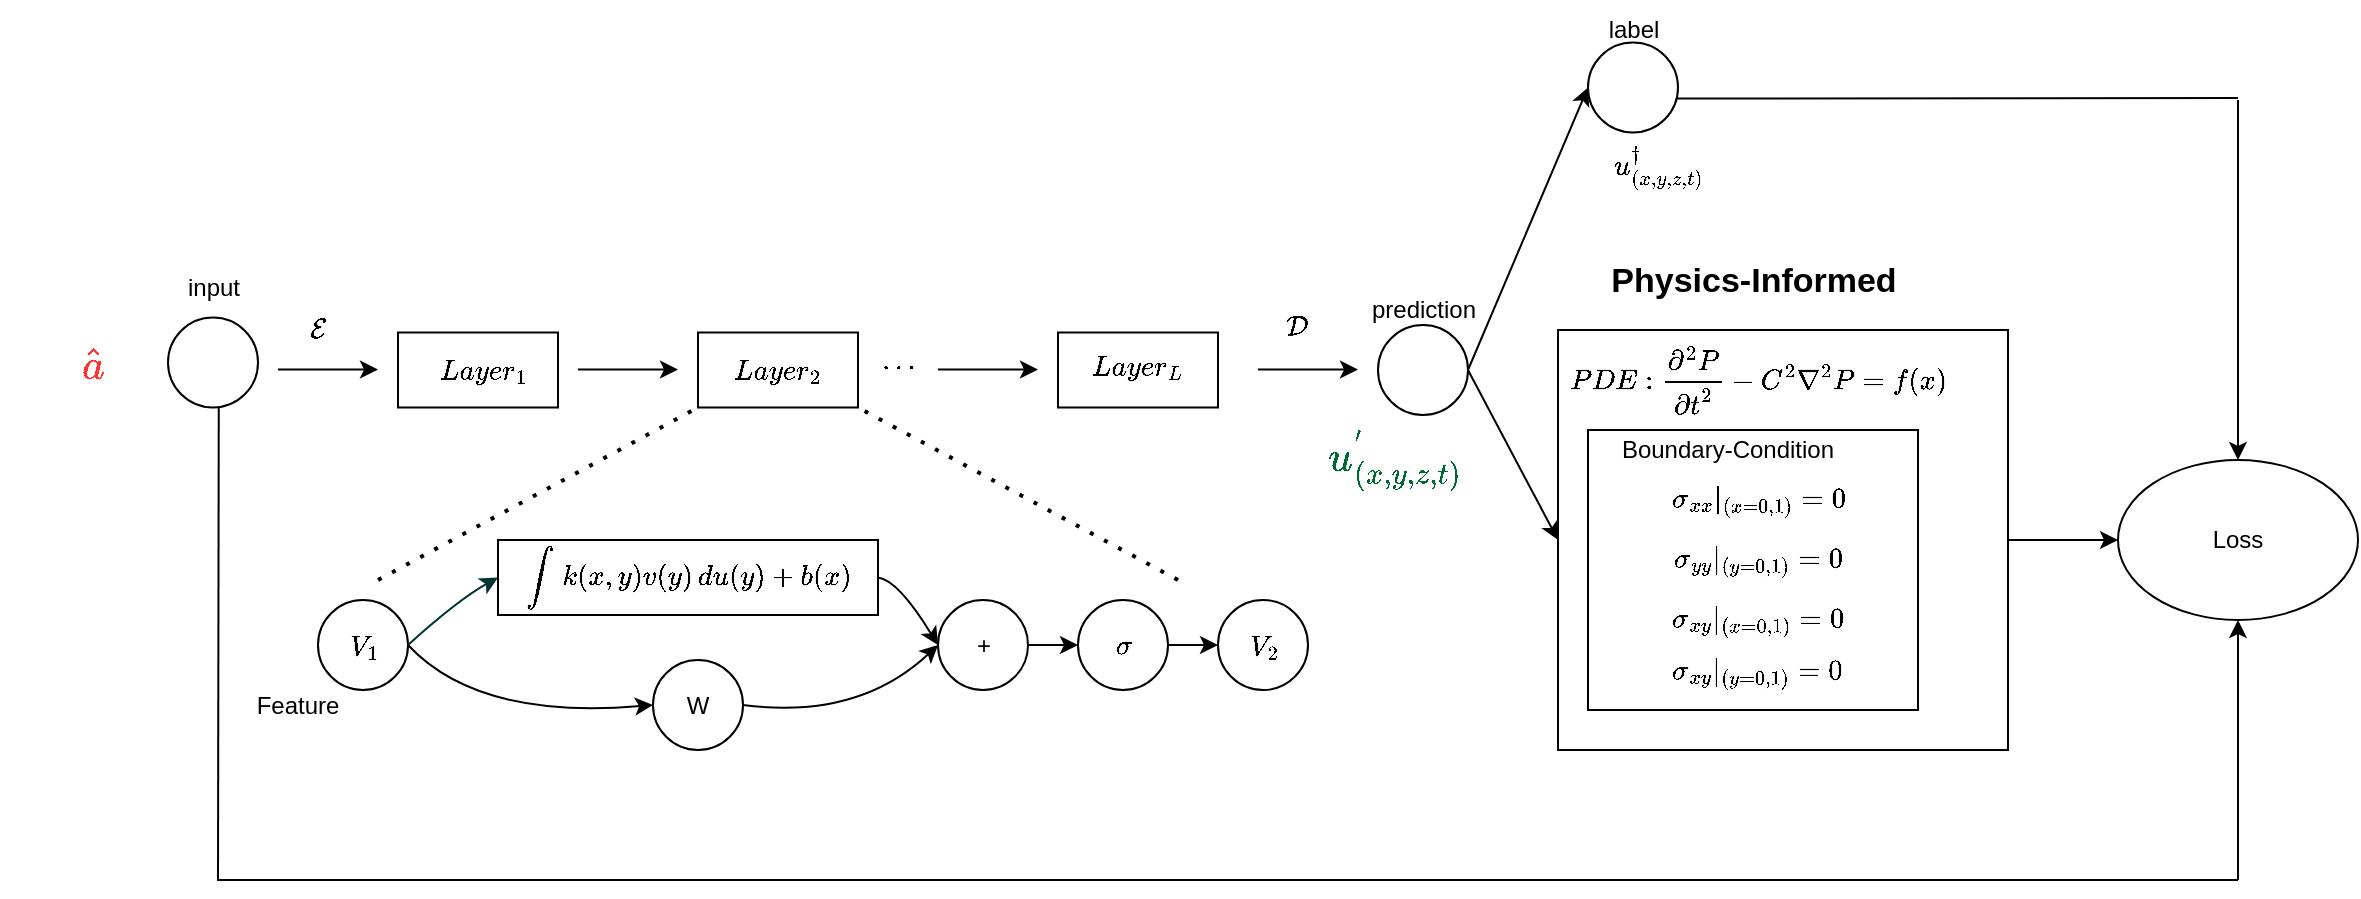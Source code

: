 <mxfile version="20.6.0" type="github">
  <diagram id="vNaFavaUtkI6E_ZRZSPJ" name="第 1 页">
    <mxGraphModel dx="-561" dy="576" grid="1" gridSize="10" guides="1" tooltips="1" connect="1" arrows="1" fold="1" page="1" pageScale="1" pageWidth="827" pageHeight="1169" math="1" shadow="0">
      <root>
        <mxCell id="0" />
        <mxCell id="1" parent="0" />
        <mxCell id="5DeH8LEnFmFn5Sq5zkg7-81" value="" style="endArrow=classic;html=1;rounded=0;" edge="1" parent="1">
          <mxGeometry width="50" height="50" relative="1" as="geometry">
            <mxPoint x="2320" y="1094.8" as="sourcePoint" />
            <mxPoint x="2370" y="1094.8" as="targetPoint" />
          </mxGeometry>
        </mxCell>
        <mxCell id="5DeH8LEnFmFn5Sq5zkg7-82" value="$$\mathcal{E}$$" style="text;html=1;strokeColor=none;fillColor=none;align=center;verticalAlign=middle;whiteSpace=wrap;rounded=0;" vertex="1" parent="1">
          <mxGeometry x="2310" y="1060" width="60" height="30" as="geometry" />
        </mxCell>
        <mxCell id="5DeH8LEnFmFn5Sq5zkg7-83" value="" style="endArrow=classic;html=1;rounded=0;" edge="1" parent="1">
          <mxGeometry width="50" height="50" relative="1" as="geometry">
            <mxPoint x="2810" y="1094.8" as="sourcePoint" />
            <mxPoint x="2860" y="1094.8" as="targetPoint" />
          </mxGeometry>
        </mxCell>
        <mxCell id="5DeH8LEnFmFn5Sq5zkg7-84" value="$$\mathcal{D}$$" style="text;html=1;strokeColor=none;fillColor=none;align=center;verticalAlign=middle;whiteSpace=wrap;rounded=0;" vertex="1" parent="1">
          <mxGeometry x="2800" y="1060" width="60" height="25" as="geometry" />
        </mxCell>
        <mxCell id="5DeH8LEnFmFn5Sq5zkg7-85" value="" style="rounded=0;whiteSpace=wrap;html=1;" vertex="1" parent="1">
          <mxGeometry x="2380" y="1076.25" width="80" height="37.5" as="geometry" />
        </mxCell>
        <mxCell id="5DeH8LEnFmFn5Sq5zkg7-86" value="&lt;font color=&quot;#006633&quot; size=&quot;1&quot;&gt;&lt;b style=&quot;font-size: 18px;&quot;&gt;$$ \mathcal{u}_{(x,y,z,t)}^{&#39;} $$&lt;/b&gt;&lt;/font&gt;" style="text;html=1;strokeColor=none;fillColor=none;align=center;verticalAlign=middle;whiteSpace=wrap;rounded=0;" vertex="1" parent="1">
          <mxGeometry x="2835" y="1125" width="87.5" height="30" as="geometry" />
        </mxCell>
        <mxCell id="5DeH8LEnFmFn5Sq5zkg7-87" value="" style="rounded=0;whiteSpace=wrap;html=1;" vertex="1" parent="1">
          <mxGeometry x="2530" y="1076.25" width="80" height="37.5" as="geometry" />
        </mxCell>
        <mxCell id="5DeH8LEnFmFn5Sq5zkg7-88" value="" style="endArrow=classic;html=1;rounded=0;" edge="1" parent="1">
          <mxGeometry width="50" height="50" relative="1" as="geometry">
            <mxPoint x="2470" y="1094.76" as="sourcePoint" />
            <mxPoint x="2520" y="1094.76" as="targetPoint" />
          </mxGeometry>
        </mxCell>
        <mxCell id="5DeH8LEnFmFn5Sq5zkg7-89" value="" style="rounded=0;whiteSpace=wrap;html=1;" vertex="1" parent="1">
          <mxGeometry x="2710" y="1076.25" width="80" height="37.5" as="geometry" />
        </mxCell>
        <mxCell id="5DeH8LEnFmFn5Sq5zkg7-90" value="" style="endArrow=classic;html=1;rounded=0;" edge="1" parent="1">
          <mxGeometry width="50" height="50" relative="1" as="geometry">
            <mxPoint x="2650" y="1094.76" as="sourcePoint" />
            <mxPoint x="2700" y="1094.76" as="targetPoint" />
          </mxGeometry>
        </mxCell>
        <mxCell id="5DeH8LEnFmFn5Sq5zkg7-91" value="$$\cdots$$" style="text;html=1;strokeColor=none;fillColor=none;align=center;verticalAlign=middle;whiteSpace=wrap;rounded=0;" vertex="1" parent="1">
          <mxGeometry x="2600" y="1080" width="60" height="25" as="geometry" />
        </mxCell>
        <mxCell id="5DeH8LEnFmFn5Sq5zkg7-92" value="" style="endArrow=none;dashed=1;html=1;dashPattern=1 3;strokeWidth=2;rounded=0;" edge="1" parent="1">
          <mxGeometry width="50" height="50" relative="1" as="geometry">
            <mxPoint x="2370" y="1200" as="sourcePoint" />
            <mxPoint x="2530" y="1113.75" as="targetPoint" />
          </mxGeometry>
        </mxCell>
        <mxCell id="5DeH8LEnFmFn5Sq5zkg7-93" value="" style="endArrow=none;dashed=1;html=1;dashPattern=1 3;strokeWidth=2;rounded=0;" edge="1" parent="1">
          <mxGeometry width="50" height="50" relative="1" as="geometry">
            <mxPoint x="2770" y="1200" as="sourcePoint" />
            <mxPoint x="2610" y="1113.75" as="targetPoint" />
          </mxGeometry>
        </mxCell>
        <mxCell id="5DeH8LEnFmFn5Sq5zkg7-94" value="" style="ellipse;whiteSpace=wrap;html=1;aspect=fixed;fillColor=none;" vertex="1" parent="1">
          <mxGeometry x="2870" y="1072.5" width="45" height="45" as="geometry" />
        </mxCell>
        <mxCell id="5DeH8LEnFmFn5Sq5zkg7-95" value="" style="ellipse;whiteSpace=wrap;html=1;aspect=fixed;" vertex="1" parent="1">
          <mxGeometry x="2265" y="1068.75" width="45" height="45" as="geometry" />
        </mxCell>
        <mxCell id="5DeH8LEnFmFn5Sq5zkg7-96" value="$$V_{1}$$" style="text;html=1;strokeColor=none;fillColor=none;align=center;verticalAlign=middle;whiteSpace=wrap;rounded=0;" vertex="1" parent="1">
          <mxGeometry x="2332.5" y="1217.5" width="60" height="30" as="geometry" />
        </mxCell>
        <mxCell id="5DeH8LEnFmFn5Sq5zkg7-97" value="" style="ellipse;whiteSpace=wrap;html=1;aspect=fixed;fillColor=none;" vertex="1" parent="1">
          <mxGeometry x="2340" y="1210" width="45" height="45" as="geometry" />
        </mxCell>
        <mxCell id="5DeH8LEnFmFn5Sq5zkg7-98" value="Feature" style="text;html=1;strokeColor=none;fillColor=none;align=center;verticalAlign=middle;whiteSpace=wrap;rounded=0;" vertex="1" parent="1">
          <mxGeometry x="2300" y="1247.5" width="60" height="30" as="geometry" />
        </mxCell>
        <mxCell id="5DeH8LEnFmFn5Sq5zkg7-99" value="" style="rounded=0;whiteSpace=wrap;html=1;" vertex="1" parent="1">
          <mxGeometry x="2430" y="1180" width="190" height="37.5" as="geometry" />
        </mxCell>
        <mxCell id="5DeH8LEnFmFn5Sq5zkg7-100" value="" style="ellipse;whiteSpace=wrap;html=1;aspect=fixed;" vertex="1" parent="1">
          <mxGeometry x="2507.5" y="1240" width="45" height="45" as="geometry" />
        </mxCell>
        <mxCell id="5DeH8LEnFmFn5Sq5zkg7-101" value="" style="ellipse;whiteSpace=wrap;html=1;aspect=fixed;" vertex="1" parent="1">
          <mxGeometry x="2650" y="1210" width="45" height="45" as="geometry" />
        </mxCell>
        <mxCell id="5DeH8LEnFmFn5Sq5zkg7-102" value="W" style="text;html=1;strokeColor=none;fillColor=none;align=center;verticalAlign=middle;whiteSpace=wrap;rounded=0;" vertex="1" parent="1">
          <mxGeometry x="2500" y="1247.5" width="60" height="30" as="geometry" />
        </mxCell>
        <mxCell id="5DeH8LEnFmFn5Sq5zkg7-103" value="" style="ellipse;whiteSpace=wrap;html=1;aspect=fixed;" vertex="1" parent="1">
          <mxGeometry x="2720" y="1210" width="45" height="45" as="geometry" />
        </mxCell>
        <mxCell id="5DeH8LEnFmFn5Sq5zkg7-104" value="" style="ellipse;whiteSpace=wrap;html=1;aspect=fixed;" vertex="1" parent="1">
          <mxGeometry x="2790" y="1210" width="45" height="45" as="geometry" />
        </mxCell>
        <mxCell id="5DeH8LEnFmFn5Sq5zkg7-105" value="$$Layer_{1}$$" style="text;html=1;strokeColor=none;fillColor=none;align=center;verticalAlign=middle;whiteSpace=wrap;rounded=0;" vertex="1" parent="1">
          <mxGeometry x="2392.5" y="1080" width="60" height="30" as="geometry" />
        </mxCell>
        <mxCell id="5DeH8LEnFmFn5Sq5zkg7-106" value="$$Layer_{2}$$" style="text;html=1;strokeColor=none;fillColor=none;align=center;verticalAlign=middle;whiteSpace=wrap;rounded=0;" vertex="1" parent="1">
          <mxGeometry x="2540" y="1080" width="60" height="30" as="geometry" />
        </mxCell>
        <mxCell id="5DeH8LEnFmFn5Sq5zkg7-107" value="$$Layer_{L}$$" style="text;html=1;strokeColor=none;fillColor=none;align=center;verticalAlign=middle;whiteSpace=wrap;rounded=0;" vertex="1" parent="1">
          <mxGeometry x="2720" y="1077.5" width="60" height="30" as="geometry" />
        </mxCell>
        <mxCell id="5DeH8LEnFmFn5Sq5zkg7-108" value="+" style="text;html=1;strokeColor=none;fillColor=none;align=center;verticalAlign=middle;whiteSpace=wrap;rounded=0;" vertex="1" parent="1">
          <mxGeometry x="2642.5" y="1217.5" width="60" height="30" as="geometry" />
        </mxCell>
        <mxCell id="5DeH8LEnFmFn5Sq5zkg7-109" value="$$\sigma$$" style="text;html=1;strokeColor=none;fillColor=none;align=center;verticalAlign=middle;whiteSpace=wrap;rounded=0;" vertex="1" parent="1">
          <mxGeometry x="2712.5" y="1217.5" width="60" height="30" as="geometry" />
        </mxCell>
        <mxCell id="5DeH8LEnFmFn5Sq5zkg7-110" value="$$V_{2}$$" style="text;html=1;strokeColor=none;fillColor=none;align=center;verticalAlign=middle;whiteSpace=wrap;rounded=0;" vertex="1" parent="1">
          <mxGeometry x="2782.5" y="1217.5" width="60" height="30" as="geometry" />
        </mxCell>
        <mxCell id="5DeH8LEnFmFn5Sq5zkg7-111" value="" style="curved=1;endArrow=classic;html=1;rounded=0;exitX=1;exitY=0.5;exitDx=0;exitDy=0;entryX=0;entryY=0.5;entryDx=0;entryDy=0;strokeColor=#003333;" edge="1" parent="1" source="5DeH8LEnFmFn5Sq5zkg7-97" target="5DeH8LEnFmFn5Sq5zkg7-99">
          <mxGeometry width="50" height="50" relative="1" as="geometry">
            <mxPoint x="2400" y="1217.5" as="sourcePoint" />
            <mxPoint x="2435" y="1167.5" as="targetPoint" />
            <Array as="points">
              <mxPoint x="2410" y="1210" />
            </Array>
          </mxGeometry>
        </mxCell>
        <mxCell id="5DeH8LEnFmFn5Sq5zkg7-112" value="" style="curved=1;endArrow=classic;html=1;rounded=0;exitX=1;exitY=0.5;exitDx=0;exitDy=0;entryX=0;entryY=0.5;entryDx=0;entryDy=0;strokeColor=#000000;" edge="1" parent="1" source="5DeH8LEnFmFn5Sq5zkg7-97" target="5DeH8LEnFmFn5Sq5zkg7-100">
          <mxGeometry width="50" height="50" relative="1" as="geometry">
            <mxPoint x="2395" y="1242.5" as="sourcePoint" />
            <mxPoint x="2480" y="1270" as="targetPoint" />
            <Array as="points">
              <mxPoint x="2420" y="1270" />
            </Array>
          </mxGeometry>
        </mxCell>
        <mxCell id="5DeH8LEnFmFn5Sq5zkg7-113" value="" style="curved=1;endArrow=classic;html=1;rounded=0;exitX=1;exitY=0.5;exitDx=0;exitDy=0;entryX=0;entryY=0.5;entryDx=0;entryDy=0;strokeColor=#000000;" edge="1" parent="1" source="5DeH8LEnFmFn5Sq5zkg7-100" target="5DeH8LEnFmFn5Sq5zkg7-101">
          <mxGeometry width="50" height="50" relative="1" as="geometry">
            <mxPoint x="2560" y="1260" as="sourcePoint" />
            <mxPoint x="2650" y="1270" as="targetPoint" />
            <Array as="points">
              <mxPoint x="2610" y="1270" />
            </Array>
          </mxGeometry>
        </mxCell>
        <mxCell id="5DeH8LEnFmFn5Sq5zkg7-114" value="" style="curved=1;endArrow=classic;html=1;rounded=0;exitX=1;exitY=0.5;exitDx=0;exitDy=0;entryX=0;entryY=0.5;entryDx=0;entryDy=0;strokeColor=#000000;" edge="1" parent="1" source="5DeH8LEnFmFn5Sq5zkg7-99" target="5DeH8LEnFmFn5Sq5zkg7-101">
          <mxGeometry width="50" height="50" relative="1" as="geometry">
            <mxPoint x="2630" y="1190" as="sourcePoint" />
            <mxPoint x="2727.5" y="1160" as="targetPoint" />
            <Array as="points">
              <mxPoint x="2630" y="1200" />
            </Array>
          </mxGeometry>
        </mxCell>
        <mxCell id="5DeH8LEnFmFn5Sq5zkg7-115" value="" style="endArrow=classic;html=1;rounded=0;exitX=1;exitY=0.5;exitDx=0;exitDy=0;entryX=0;entryY=0.5;entryDx=0;entryDy=0;" edge="1" parent="1" source="5DeH8LEnFmFn5Sq5zkg7-101" target="5DeH8LEnFmFn5Sq5zkg7-103">
          <mxGeometry width="50" height="50" relative="1" as="geometry">
            <mxPoint x="2660" y="1270" as="sourcePoint" />
            <mxPoint x="2700" y="1270" as="targetPoint" />
          </mxGeometry>
        </mxCell>
        <mxCell id="5DeH8LEnFmFn5Sq5zkg7-116" value="" style="endArrow=classic;html=1;rounded=0;exitX=1;exitY=0.5;exitDx=0;exitDy=0;entryX=0;entryY=0.5;entryDx=0;entryDy=0;" edge="1" parent="1" source="5DeH8LEnFmFn5Sq5zkg7-103" target="5DeH8LEnFmFn5Sq5zkg7-104">
          <mxGeometry width="50" height="50" relative="1" as="geometry">
            <mxPoint x="2705.0" y="1242.5" as="sourcePoint" />
            <mxPoint x="2730.0" y="1242.5" as="targetPoint" />
          </mxGeometry>
        </mxCell>
        <mxCell id="5DeH8LEnFmFn5Sq5zkg7-117" value="$$\int_{}^{} k(x,y)v(y)\,du(y)&amp;nbsp; +b(x)$$" style="text;html=1;strokeColor=none;fillColor=none;align=center;verticalAlign=middle;whiteSpace=wrap;rounded=0;" vertex="1" parent="1">
          <mxGeometry x="2438.75" y="1183.75" width="172.5" height="30" as="geometry" />
        </mxCell>
        <mxCell id="5DeH8LEnFmFn5Sq5zkg7-118" value="" style="endArrow=classic;html=1;rounded=0;exitX=1;exitY=0.5;exitDx=0;exitDy=0;entryX=0;entryY=0.5;entryDx=0;entryDy=0;" edge="1" parent="1" source="5DeH8LEnFmFn5Sq5zkg7-94" target="5DeH8LEnFmFn5Sq5zkg7-136">
          <mxGeometry width="50" height="50" relative="1" as="geometry">
            <mxPoint x="2970" y="1100" as="sourcePoint" />
            <mxPoint x="3020" y="1100" as="targetPoint" />
          </mxGeometry>
        </mxCell>
        <mxCell id="5DeH8LEnFmFn5Sq5zkg7-119" value="prediction" style="text;html=1;strokeColor=none;fillColor=none;align=center;verticalAlign=middle;whiteSpace=wrap;rounded=0;" vertex="1" parent="1">
          <mxGeometry x="2862.5" y="1050" width="60" height="30" as="geometry" />
        </mxCell>
        <mxCell id="5DeH8LEnFmFn5Sq5zkg7-120" value="input" style="text;html=1;strokeColor=none;fillColor=none;align=center;verticalAlign=middle;whiteSpace=wrap;rounded=0;" vertex="1" parent="1">
          <mxGeometry x="2257.5" y="1038.75" width="60" height="30" as="geometry" />
        </mxCell>
        <mxCell id="5DeH8LEnFmFn5Sq5zkg7-121" value="" style="ellipse;whiteSpace=wrap;html=1;fillColor=none;" vertex="1" parent="1">
          <mxGeometry x="3240" y="1140" width="120" height="80" as="geometry" />
        </mxCell>
        <mxCell id="5DeH8LEnFmFn5Sq5zkg7-122" value="Loss" style="text;html=1;strokeColor=none;fillColor=none;align=center;verticalAlign=middle;whiteSpace=wrap;rounded=0;" vertex="1" parent="1">
          <mxGeometry x="3270" y="1165" width="60" height="30" as="geometry" />
        </mxCell>
        <mxCell id="5DeH8LEnFmFn5Sq5zkg7-123" value="" style="endArrow=classic;html=1;rounded=0;exitX=1;exitY=0.5;exitDx=0;exitDy=0;entryX=0;entryY=0.5;entryDx=0;entryDy=0;" edge="1" parent="1" source="5DeH8LEnFmFn5Sq5zkg7-94" target="5DeH8LEnFmFn5Sq5zkg7-125">
          <mxGeometry width="50" height="50" relative="1" as="geometry">
            <mxPoint x="2950.0" y="1185" as="sourcePoint" />
            <mxPoint x="2970" y="1130" as="targetPoint" />
          </mxGeometry>
        </mxCell>
        <mxCell id="5DeH8LEnFmFn5Sq5zkg7-124" value="&lt;font style=&quot;font-size: 17px;&quot;&gt;&lt;b&gt;Physics-Informed&lt;/b&gt;&lt;/font&gt;" style="text;html=1;strokeColor=none;fillColor=none;align=center;verticalAlign=middle;whiteSpace=wrap;rounded=0;" vertex="1" parent="1">
          <mxGeometry x="2967.5" y="1026.25" width="180" height="50" as="geometry" />
        </mxCell>
        <mxCell id="5DeH8LEnFmFn5Sq5zkg7-125" value="" style="rounded=0;whiteSpace=wrap;html=1;fillColor=none;" vertex="1" parent="1">
          <mxGeometry x="2960" y="1075" width="225" height="210" as="geometry" />
        </mxCell>
        <mxCell id="5DeH8LEnFmFn5Sq5zkg7-126" value="$$PDE:\frac{{\partial&amp;nbsp;&lt;br&gt;}^2 P&amp;nbsp; }{{\partial t}^{2}} - C^2 {\nabla}^{2} P =f(x)$$" style="text;html=1;strokeColor=none;fillColor=none;align=center;verticalAlign=middle;whiteSpace=wrap;rounded=0;" vertex="1" parent="1">
          <mxGeometry x="2990" y="1085" width="140" height="30" as="geometry" />
        </mxCell>
        <mxCell id="5DeH8LEnFmFn5Sq5zkg7-127" value="$$\sigma_{xx}|_{(x=0,1)} =0$$" style="text;html=1;strokeColor=none;fillColor=none;align=center;verticalAlign=middle;whiteSpace=wrap;rounded=0;" vertex="1" parent="1">
          <mxGeometry x="2990" y="1145" width="140" height="30" as="geometry" />
        </mxCell>
        <mxCell id="5DeH8LEnFmFn5Sq5zkg7-128" value="$$\sigma_{xy}|_{(x=0,1)} =0$$" style="text;html=1;strokeColor=none;fillColor=none;align=center;verticalAlign=middle;whiteSpace=wrap;rounded=0;" vertex="1" parent="1">
          <mxGeometry x="2990" y="1205" width="140" height="30" as="geometry" />
        </mxCell>
        <mxCell id="5DeH8LEnFmFn5Sq5zkg7-129" value="$$\sigma_{yy}|_{(y=0,1)} =0$$" style="text;html=1;strokeColor=none;fillColor=none;align=center;verticalAlign=middle;whiteSpace=wrap;rounded=0;" vertex="1" parent="1">
          <mxGeometry x="2990" y="1175" width="140" height="30" as="geometry" />
        </mxCell>
        <mxCell id="5DeH8LEnFmFn5Sq5zkg7-130" value="$$\sigma_{xy}|_{(y=0,1)} =0$$" style="text;html=1;strokeColor=none;fillColor=none;align=center;verticalAlign=middle;whiteSpace=wrap;rounded=0;" vertex="1" parent="1">
          <mxGeometry x="2990" y="1231.25" width="140" height="30" as="geometry" />
        </mxCell>
        <mxCell id="5DeH8LEnFmFn5Sq5zkg7-131" value="" style="rounded=0;whiteSpace=wrap;html=1;fillColor=none;" vertex="1" parent="1">
          <mxGeometry x="2975" y="1125" width="165" height="140" as="geometry" />
        </mxCell>
        <mxCell id="5DeH8LEnFmFn5Sq5zkg7-132" value="Boundary-Condition" style="text;html=1;strokeColor=none;fillColor=none;align=center;verticalAlign=middle;whiteSpace=wrap;rounded=0;" vertex="1" parent="1">
          <mxGeometry x="2975" y="1125" width="140" height="20" as="geometry" />
        </mxCell>
        <mxCell id="5DeH8LEnFmFn5Sq5zkg7-133" value="" style="endArrow=classic;html=1;rounded=0;fontSize=17;exitX=1;exitY=0.5;exitDx=0;exitDy=0;entryX=0;entryY=0.5;entryDx=0;entryDy=0;" edge="1" parent="1" source="5DeH8LEnFmFn5Sq5zkg7-125" target="5DeH8LEnFmFn5Sq5zkg7-121">
          <mxGeometry width="50" height="50" relative="1" as="geometry">
            <mxPoint x="3260" y="1146.25" as="sourcePoint" />
            <mxPoint x="3380" y="1179.5" as="targetPoint" />
          </mxGeometry>
        </mxCell>
        <mxCell id="5DeH8LEnFmFn5Sq5zkg7-134" value="" style="endArrow=none;html=1;rounded=0;fontSize=17;endFill=0;" edge="1" parent="1">
          <mxGeometry width="50" height="50" relative="1" as="geometry">
            <mxPoint x="3010" y="959.29" as="sourcePoint" />
            <mxPoint x="3300" y="959" as="targetPoint" />
          </mxGeometry>
        </mxCell>
        <mxCell id="5DeH8LEnFmFn5Sq5zkg7-135" value="" style="endArrow=classic;html=1;rounded=0;fontSize=17;entryX=0.5;entryY=0;entryDx=0;entryDy=0;" edge="1" parent="1" target="5DeH8LEnFmFn5Sq5zkg7-121">
          <mxGeometry width="50" height="50" relative="1" as="geometry">
            <mxPoint x="3300" y="960" as="sourcePoint" />
            <mxPoint x="3299.47" y="1112.5" as="targetPoint" />
          </mxGeometry>
        </mxCell>
        <mxCell id="5DeH8LEnFmFn5Sq5zkg7-136" value="" style="ellipse;whiteSpace=wrap;html=1;aspect=fixed;" vertex="1" parent="1">
          <mxGeometry x="2975" y="931.25" width="45" height="45" as="geometry" />
        </mxCell>
        <mxCell id="5DeH8LEnFmFn5Sq5zkg7-137" value="label" style="text;html=1;strokeColor=none;fillColor=none;align=center;verticalAlign=middle;whiteSpace=wrap;rounded=0;" vertex="1" parent="1">
          <mxGeometry x="2967.5" y="910" width="60" height="30" as="geometry" />
        </mxCell>
        <mxCell id="5DeH8LEnFmFn5Sq5zkg7-138" value="" style="endArrow=none;html=1;rounded=0;fontSize=17;endFill=0;" edge="1" parent="1">
          <mxGeometry width="50" height="50" relative="1" as="geometry">
            <mxPoint x="2290.38" y="1113.75" as="sourcePoint" />
            <mxPoint x="2290" y="1350.485" as="targetPoint" />
          </mxGeometry>
        </mxCell>
        <mxCell id="5DeH8LEnFmFn5Sq5zkg7-139" value="" style="endArrow=none;html=1;rounded=0;fontSize=17;endFill=0;" edge="1" parent="1">
          <mxGeometry width="50" height="50" relative="1" as="geometry">
            <mxPoint x="2290" y="1350" as="sourcePoint" />
            <mxPoint x="3300" y="1350" as="targetPoint" />
          </mxGeometry>
        </mxCell>
        <mxCell id="5DeH8LEnFmFn5Sq5zkg7-140" value="" style="endArrow=classic;html=1;rounded=0;fontSize=17;" edge="1" parent="1" target="5DeH8LEnFmFn5Sq5zkg7-121">
          <mxGeometry width="50" height="50" relative="1" as="geometry">
            <mxPoint x="3300" y="1350" as="sourcePoint" />
            <mxPoint x="3110" y="1180" as="targetPoint" />
          </mxGeometry>
        </mxCell>
        <mxCell id="5DeH8LEnFmFn5Sq5zkg7-141" value="$$ \mathcal{u}_{(x,y,z,t)}^{\dagger}$$" style="text;html=1;strokeColor=none;fillColor=none;align=center;verticalAlign=middle;whiteSpace=wrap;rounded=0;" vertex="1" parent="1">
          <mxGeometry x="2980" y="978.75" width="60" height="30" as="geometry" />
        </mxCell>
        <mxCell id="5DeH8LEnFmFn5Sq5zkg7-142" value="&lt;font style=&quot;font-size: 18px;&quot; color=&quot;#ff3333&quot;&gt;$$\hat{a}$$&lt;/font&gt;" style="text;html=1;strokeColor=none;fillColor=none;align=center;verticalAlign=middle;whiteSpace=wrap;rounded=0;" vertex="1" parent="1">
          <mxGeometry x="2197.5" y="1077.5" width="60" height="30" as="geometry" />
        </mxCell>
      </root>
    </mxGraphModel>
  </diagram>
</mxfile>
